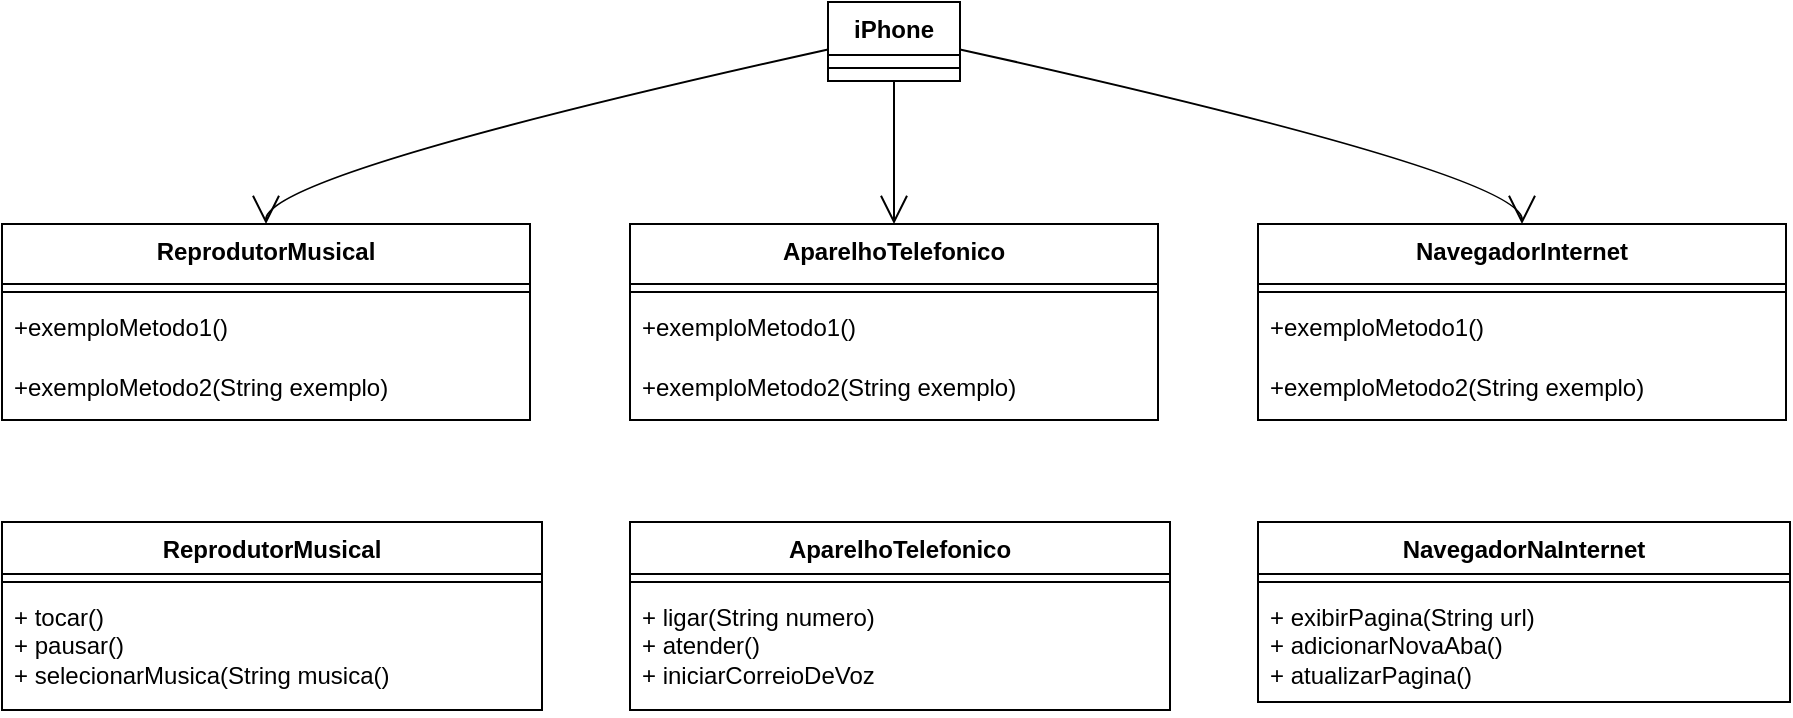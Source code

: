 <mxfile version="24.5.3" type="device">
  <diagram name="Página-1" id="hf33SF67f-UPWY-_KRVs">
    <mxGraphModel dx="954" dy="664" grid="1" gridSize="10" guides="1" tooltips="1" connect="1" arrows="1" fold="1" page="1" pageScale="1" pageWidth="827" pageHeight="1169" math="0" shadow="0">
      <root>
        <mxCell id="0" />
        <mxCell id="1" parent="0" />
        <mxCell id="aLLgSnm8Eky6YDa1tHxl-1" value="ReprodutorMusical" style="swimlane;fontStyle=1;align=center;verticalAlign=top;childLayout=stackLayout;horizontal=1;startSize=30;horizontalStack=0;resizeParent=1;resizeParentMax=0;resizeLast=0;collapsible=0;marginBottom=0;" vertex="1" parent="1">
          <mxGeometry x="20" y="131" width="264" height="98" as="geometry" />
        </mxCell>
        <mxCell id="aLLgSnm8Eky6YDa1tHxl-2" style="line;strokeWidth=1;fillColor=none;align=left;verticalAlign=middle;spacingTop=-1;spacingLeft=3;spacingRight=3;rotatable=0;labelPosition=right;points=[];portConstraint=eastwest;strokeColor=inherit;" vertex="1" parent="aLLgSnm8Eky6YDa1tHxl-1">
          <mxGeometry y="30" width="264" height="8" as="geometry" />
        </mxCell>
        <mxCell id="aLLgSnm8Eky6YDa1tHxl-3" value="+exemploMetodo1()" style="text;strokeColor=none;fillColor=none;align=left;verticalAlign=top;spacingLeft=4;spacingRight=4;overflow=hidden;rotatable=0;points=[[0,0.5],[1,0.5]];portConstraint=eastwest;" vertex="1" parent="aLLgSnm8Eky6YDa1tHxl-1">
          <mxGeometry y="38" width="264" height="30" as="geometry" />
        </mxCell>
        <mxCell id="aLLgSnm8Eky6YDa1tHxl-4" value="+exemploMetodo2(String exemplo)" style="text;strokeColor=none;fillColor=none;align=left;verticalAlign=top;spacingLeft=4;spacingRight=4;overflow=hidden;rotatable=0;points=[[0,0.5],[1,0.5]];portConstraint=eastwest;" vertex="1" parent="aLLgSnm8Eky6YDa1tHxl-1">
          <mxGeometry y="68" width="264" height="30" as="geometry" />
        </mxCell>
        <mxCell id="aLLgSnm8Eky6YDa1tHxl-5" value="AparelhoTelefonico" style="swimlane;fontStyle=1;align=center;verticalAlign=top;childLayout=stackLayout;horizontal=1;startSize=30;horizontalStack=0;resizeParent=1;resizeParentMax=0;resizeLast=0;collapsible=0;marginBottom=0;" vertex="1" parent="1">
          <mxGeometry x="334" y="131" width="264" height="98" as="geometry" />
        </mxCell>
        <mxCell id="aLLgSnm8Eky6YDa1tHxl-6" style="line;strokeWidth=1;fillColor=none;align=left;verticalAlign=middle;spacingTop=-1;spacingLeft=3;spacingRight=3;rotatable=0;labelPosition=right;points=[];portConstraint=eastwest;strokeColor=inherit;" vertex="1" parent="aLLgSnm8Eky6YDa1tHxl-5">
          <mxGeometry y="30" width="264" height="8" as="geometry" />
        </mxCell>
        <mxCell id="aLLgSnm8Eky6YDa1tHxl-7" value="+exemploMetodo1()" style="text;strokeColor=none;fillColor=none;align=left;verticalAlign=top;spacingLeft=4;spacingRight=4;overflow=hidden;rotatable=0;points=[[0,0.5],[1,0.5]];portConstraint=eastwest;" vertex="1" parent="aLLgSnm8Eky6YDa1tHxl-5">
          <mxGeometry y="38" width="264" height="30" as="geometry" />
        </mxCell>
        <mxCell id="aLLgSnm8Eky6YDa1tHxl-8" value="+exemploMetodo2(String exemplo)" style="text;strokeColor=none;fillColor=none;align=left;verticalAlign=top;spacingLeft=4;spacingRight=4;overflow=hidden;rotatable=0;points=[[0,0.5],[1,0.5]];portConstraint=eastwest;" vertex="1" parent="aLLgSnm8Eky6YDa1tHxl-5">
          <mxGeometry y="68" width="264" height="30" as="geometry" />
        </mxCell>
        <mxCell id="aLLgSnm8Eky6YDa1tHxl-9" value="NavegadorInternet" style="swimlane;fontStyle=1;align=center;verticalAlign=top;childLayout=stackLayout;horizontal=1;startSize=30;horizontalStack=0;resizeParent=1;resizeParentMax=0;resizeLast=0;collapsible=0;marginBottom=0;" vertex="1" parent="1">
          <mxGeometry x="648" y="131" width="264" height="98" as="geometry" />
        </mxCell>
        <mxCell id="aLLgSnm8Eky6YDa1tHxl-10" style="line;strokeWidth=1;fillColor=none;align=left;verticalAlign=middle;spacingTop=-1;spacingLeft=3;spacingRight=3;rotatable=0;labelPosition=right;points=[];portConstraint=eastwest;strokeColor=inherit;" vertex="1" parent="aLLgSnm8Eky6YDa1tHxl-9">
          <mxGeometry y="30" width="264" height="8" as="geometry" />
        </mxCell>
        <mxCell id="aLLgSnm8Eky6YDa1tHxl-11" value="+exemploMetodo1()" style="text;strokeColor=none;fillColor=none;align=left;verticalAlign=top;spacingLeft=4;spacingRight=4;overflow=hidden;rotatable=0;points=[[0,0.5],[1,0.5]];portConstraint=eastwest;" vertex="1" parent="aLLgSnm8Eky6YDa1tHxl-9">
          <mxGeometry y="38" width="264" height="30" as="geometry" />
        </mxCell>
        <mxCell id="aLLgSnm8Eky6YDa1tHxl-12" value="+exemploMetodo2(String exemplo)" style="text;strokeColor=none;fillColor=none;align=left;verticalAlign=top;spacingLeft=4;spacingRight=4;overflow=hidden;rotatable=0;points=[[0,0.5],[1,0.5]];portConstraint=eastwest;" vertex="1" parent="aLLgSnm8Eky6YDa1tHxl-9">
          <mxGeometry y="68" width="264" height="30" as="geometry" />
        </mxCell>
        <mxCell id="aLLgSnm8Eky6YDa1tHxl-13" value="iPhone" style="swimlane;fontStyle=1;align=center;verticalAlign=top;childLayout=stackLayout;horizontal=1;startSize=26.5;horizontalStack=0;resizeParent=1;resizeParentMax=0;resizeLast=0;collapsible=0;marginBottom=0;" vertex="1" parent="1">
          <mxGeometry x="433" y="20" width="66" height="39.5" as="geometry" />
        </mxCell>
        <mxCell id="aLLgSnm8Eky6YDa1tHxl-14" style="line;strokeWidth=1;fillColor=none;align=left;verticalAlign=middle;spacingTop=-1;spacingLeft=3;spacingRight=3;rotatable=0;labelPosition=right;points=[];portConstraint=eastwest;strokeColor=inherit;" vertex="1" parent="aLLgSnm8Eky6YDa1tHxl-13">
          <mxGeometry y="26.5" width="66" height="13" as="geometry" />
        </mxCell>
        <mxCell id="aLLgSnm8Eky6YDa1tHxl-15" value="" style="curved=1;startArrow=none;endArrow=open;endSize=12;exitX=0;exitY=0.6;entryX=0.5;entryY=0;rounded=0;" edge="1" parent="1" source="aLLgSnm8Eky6YDa1tHxl-13" target="aLLgSnm8Eky6YDa1tHxl-1">
          <mxGeometry relative="1" as="geometry">
            <Array as="points">
              <mxPoint x="152" y="106" />
            </Array>
          </mxGeometry>
        </mxCell>
        <mxCell id="aLLgSnm8Eky6YDa1tHxl-16" value="" style="curved=1;startArrow=none;endArrow=open;endSize=12;exitX=0.5;exitY=1;entryX=0.5;entryY=0;rounded=0;" edge="1" parent="1" source="aLLgSnm8Eky6YDa1tHxl-13" target="aLLgSnm8Eky6YDa1tHxl-5">
          <mxGeometry relative="1" as="geometry">
            <Array as="points" />
          </mxGeometry>
        </mxCell>
        <mxCell id="aLLgSnm8Eky6YDa1tHxl-17" value="" style="curved=1;startArrow=none;endArrow=open;endSize=12;exitX=1;exitY=0.6;entryX=0.5;entryY=0;rounded=0;" edge="1" parent="1" source="aLLgSnm8Eky6YDa1tHxl-13" target="aLLgSnm8Eky6YDa1tHxl-9">
          <mxGeometry relative="1" as="geometry">
            <Array as="points">
              <mxPoint x="780" y="106" />
            </Array>
          </mxGeometry>
        </mxCell>
        <mxCell id="aLLgSnm8Eky6YDa1tHxl-18" value="ReprodutorMusical" style="swimlane;fontStyle=1;align=center;verticalAlign=top;childLayout=stackLayout;horizontal=1;startSize=26;horizontalStack=0;resizeParent=1;resizeParentMax=0;resizeLast=0;collapsible=1;marginBottom=0;whiteSpace=wrap;html=1;" vertex="1" parent="1">
          <mxGeometry x="20" y="280" width="270" height="94" as="geometry">
            <mxRectangle x="334" y="280" width="110" height="30" as="alternateBounds" />
          </mxGeometry>
        </mxCell>
        <mxCell id="aLLgSnm8Eky6YDa1tHxl-20" value="" style="line;strokeWidth=1;fillColor=none;align=left;verticalAlign=middle;spacingTop=-1;spacingLeft=3;spacingRight=3;rotatable=0;labelPosition=right;points=[];portConstraint=eastwest;strokeColor=inherit;" vertex="1" parent="aLLgSnm8Eky6YDa1tHxl-18">
          <mxGeometry y="26" width="270" height="8" as="geometry" />
        </mxCell>
        <mxCell id="aLLgSnm8Eky6YDa1tHxl-21" value="+ tocar()&lt;div&gt;+ pausar()&lt;/div&gt;&lt;div&gt;+ selecionarMusica(String musica()&lt;/div&gt;" style="text;strokeColor=none;fillColor=none;align=left;verticalAlign=top;spacingLeft=4;spacingRight=4;overflow=hidden;rotatable=0;points=[[0,0.5],[1,0.5]];portConstraint=eastwest;whiteSpace=wrap;html=1;" vertex="1" parent="aLLgSnm8Eky6YDa1tHxl-18">
          <mxGeometry y="34" width="270" height="60" as="geometry" />
        </mxCell>
        <mxCell id="aLLgSnm8Eky6YDa1tHxl-22" value="AparelhoTelefonico" style="swimlane;fontStyle=1;align=center;verticalAlign=top;childLayout=stackLayout;horizontal=1;startSize=26;horizontalStack=0;resizeParent=1;resizeParentMax=0;resizeLast=0;collapsible=1;marginBottom=0;whiteSpace=wrap;html=1;" vertex="1" parent="1">
          <mxGeometry x="334" y="280" width="270" height="94" as="geometry" />
        </mxCell>
        <mxCell id="aLLgSnm8Eky6YDa1tHxl-24" value="" style="line;strokeWidth=1;fillColor=none;align=left;verticalAlign=middle;spacingTop=-1;spacingLeft=3;spacingRight=3;rotatable=0;labelPosition=right;points=[];portConstraint=eastwest;strokeColor=inherit;" vertex="1" parent="aLLgSnm8Eky6YDa1tHxl-22">
          <mxGeometry y="26" width="270" height="8" as="geometry" />
        </mxCell>
        <mxCell id="aLLgSnm8Eky6YDa1tHxl-25" value="+ ligar(String numero)&lt;div&gt;+ atender()&lt;/div&gt;&lt;div&gt;+ iniciarCorreioDeVoz&lt;/div&gt;" style="text;strokeColor=none;fillColor=none;align=left;verticalAlign=top;spacingLeft=4;spacingRight=4;overflow=hidden;rotatable=0;points=[[0,0.5],[1,0.5]];portConstraint=eastwest;whiteSpace=wrap;html=1;" vertex="1" parent="aLLgSnm8Eky6YDa1tHxl-22">
          <mxGeometry y="34" width="270" height="60" as="geometry" />
        </mxCell>
        <mxCell id="aLLgSnm8Eky6YDa1tHxl-26" value="NavegadorNaInternet" style="swimlane;fontStyle=1;align=center;verticalAlign=top;childLayout=stackLayout;horizontal=1;startSize=26;horizontalStack=0;resizeParent=1;resizeParentMax=0;resizeLast=0;collapsible=1;marginBottom=0;whiteSpace=wrap;html=1;" vertex="1" parent="1">
          <mxGeometry x="648" y="280" width="266" height="90" as="geometry" />
        </mxCell>
        <mxCell id="aLLgSnm8Eky6YDa1tHxl-28" value="" style="line;strokeWidth=1;fillColor=none;align=left;verticalAlign=middle;spacingTop=-1;spacingLeft=3;spacingRight=3;rotatable=0;labelPosition=right;points=[];portConstraint=eastwest;strokeColor=inherit;" vertex="1" parent="aLLgSnm8Eky6YDa1tHxl-26">
          <mxGeometry y="26" width="266" height="8" as="geometry" />
        </mxCell>
        <mxCell id="aLLgSnm8Eky6YDa1tHxl-29" value="+ exibirPagina(String url)&lt;div&gt;+ adicionarNovaAba()&lt;/div&gt;&lt;div&gt;+ atualizarPagina()&lt;/div&gt;" style="text;strokeColor=none;fillColor=none;align=left;verticalAlign=top;spacingLeft=4;spacingRight=4;overflow=hidden;rotatable=0;points=[[0,0.5],[1,0.5]];portConstraint=eastwest;whiteSpace=wrap;html=1;" vertex="1" parent="aLLgSnm8Eky6YDa1tHxl-26">
          <mxGeometry y="34" width="266" height="56" as="geometry" />
        </mxCell>
      </root>
    </mxGraphModel>
  </diagram>
</mxfile>
